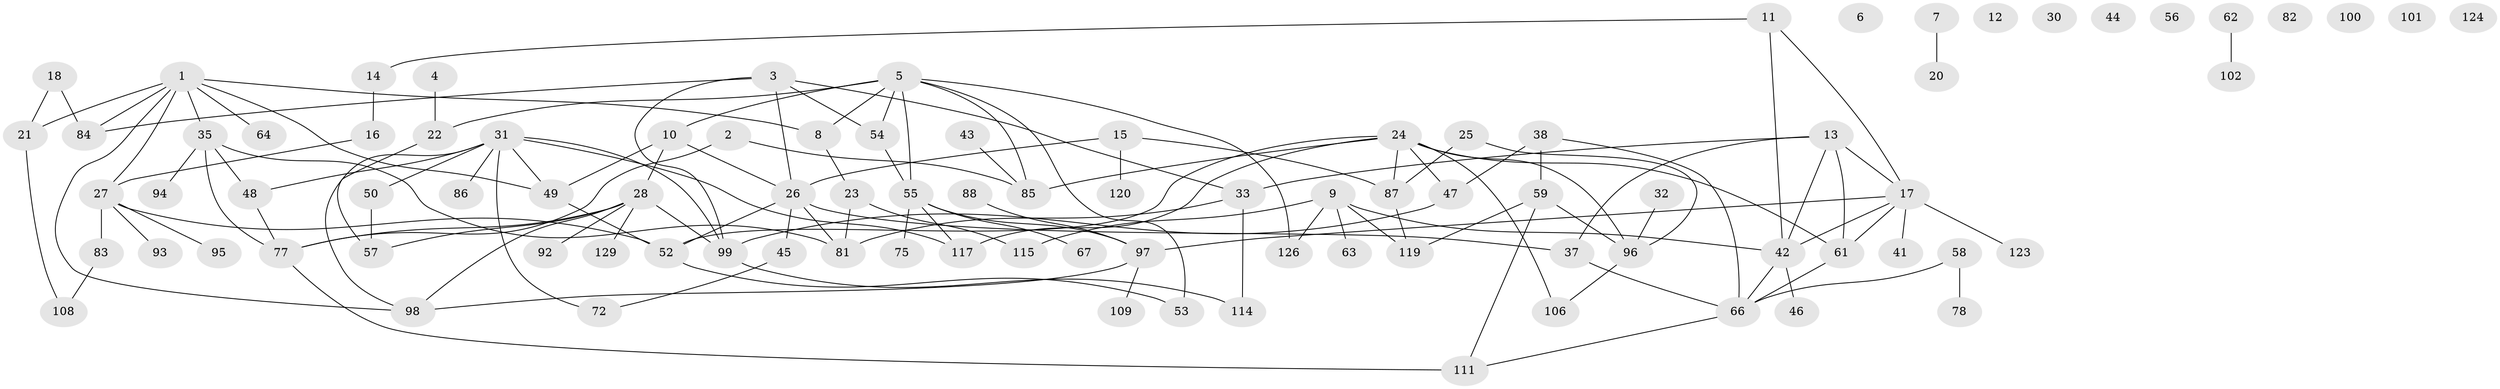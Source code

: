 // Generated by graph-tools (version 1.1) at 2025/23/03/03/25 07:23:24]
// undirected, 94 vertices, 131 edges
graph export_dot {
graph [start="1"]
  node [color=gray90,style=filled];
  1 [super="+127"];
  2 [super="+70"];
  3 [super="+121"];
  4;
  5 [super="+103"];
  6;
  7;
  8 [super="+29"];
  9 [super="+19"];
  10 [super="+105"];
  11 [super="+80"];
  12;
  13 [super="+71"];
  14;
  15 [super="+90"];
  16 [super="+34"];
  17 [super="+68"];
  18;
  20;
  21 [super="+51"];
  22 [super="+107"];
  23 [super="+36"];
  24 [super="+122"];
  25;
  26 [super="+91"];
  27 [super="+40"];
  28 [super="+60"];
  30;
  31 [super="+89"];
  32 [super="+116"];
  33 [super="+79"];
  35 [super="+39"];
  37;
  38;
  41;
  42;
  43;
  44;
  45;
  46;
  47;
  48 [super="+73"];
  49;
  50;
  52 [super="+128"];
  53;
  54 [super="+113"];
  55 [super="+65"];
  56;
  57;
  58;
  59 [super="+104"];
  61;
  62;
  63 [super="+74"];
  64;
  66 [super="+69"];
  67;
  72 [super="+76"];
  75;
  77 [super="+118"];
  78;
  81;
  82;
  83;
  84;
  85;
  86;
  87;
  88;
  92;
  93;
  94;
  95;
  96 [super="+125"];
  97 [super="+110"];
  98;
  99 [super="+112"];
  100;
  101;
  102;
  106;
  108;
  109 [super="+130"];
  111;
  114;
  115;
  117;
  119;
  120;
  123;
  124;
  126;
  129;
  1 -- 35;
  1 -- 64;
  1 -- 98;
  1 -- 49;
  1 -- 84;
  1 -- 8;
  1 -- 27;
  1 -- 21;
  2 -- 85;
  2 -- 77;
  3 -- 26;
  3 -- 54;
  3 -- 84;
  3 -- 99;
  3 -- 33;
  4 -- 22;
  5 -- 53;
  5 -- 55;
  5 -- 85;
  5 -- 22;
  5 -- 10;
  5 -- 126;
  5 -- 8;
  5 -- 54;
  7 -- 20;
  8 -- 23;
  9 -- 42;
  9 -- 115;
  9 -- 119;
  9 -- 126;
  9 -- 63;
  10 -- 49;
  10 -- 26;
  10 -- 28;
  11 -- 14;
  11 -- 42;
  11 -- 17;
  13 -- 17;
  13 -- 37;
  13 -- 42;
  13 -- 61;
  13 -- 33;
  14 -- 16;
  15 -- 26;
  15 -- 87;
  15 -- 120;
  16 -- 27;
  17 -- 41;
  17 -- 42;
  17 -- 61;
  17 -- 123;
  17 -- 97;
  18 -- 84;
  18 -- 21;
  21 -- 108;
  22 -- 57;
  23 -- 81;
  23 -- 115;
  24 -- 47;
  24 -- 85;
  24 -- 87;
  24 -- 96;
  24 -- 52;
  24 -- 117;
  24 -- 106;
  24 -- 61;
  25 -- 87;
  25 -- 96;
  26 -- 37;
  26 -- 81;
  26 -- 52;
  26 -- 45;
  27 -- 83;
  27 -- 93;
  27 -- 95;
  27 -- 52;
  28 -- 92;
  28 -- 98;
  28 -- 129;
  28 -- 99;
  28 -- 57;
  28 -- 77;
  31 -- 49;
  31 -- 50;
  31 -- 98;
  31 -- 99;
  31 -- 117;
  31 -- 86;
  31 -- 72;
  31 -- 48;
  32 -- 96;
  33 -- 81;
  33 -- 114 [weight=2];
  35 -- 81;
  35 -- 94;
  35 -- 77;
  35 -- 48;
  37 -- 66;
  38 -- 47;
  38 -- 66;
  38 -- 59;
  42 -- 46;
  42 -- 66;
  43 -- 85;
  45 -- 72;
  47 -- 99;
  48 -- 77;
  49 -- 52;
  50 -- 57;
  52 -- 53;
  54 -- 55;
  55 -- 67;
  55 -- 75;
  55 -- 117;
  55 -- 97;
  58 -- 66;
  58 -- 78;
  59 -- 111;
  59 -- 96;
  59 -- 119;
  61 -- 66;
  62 -- 102;
  66 -- 111;
  77 -- 111;
  83 -- 108;
  87 -- 119;
  88 -- 97;
  96 -- 106;
  97 -- 109;
  97 -- 98;
  99 -- 114;
}
